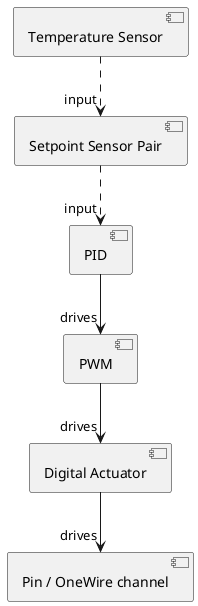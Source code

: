 @startuml Basic control chain
component Sensor as "Temperature Sensor"
component SSP as "Setpoint Sensor Pair"
component PID
component PWM
component Digital as "Digital Actuator"
component Pin as "Pin / OneWire channel"

Sensor .down.> "input" SSP
SSP .down.> "input" PID
PID -down-> "drives" PWM
PWM -down-> "drives" Digital
Digital -down-> "drives" Pin


@enduml